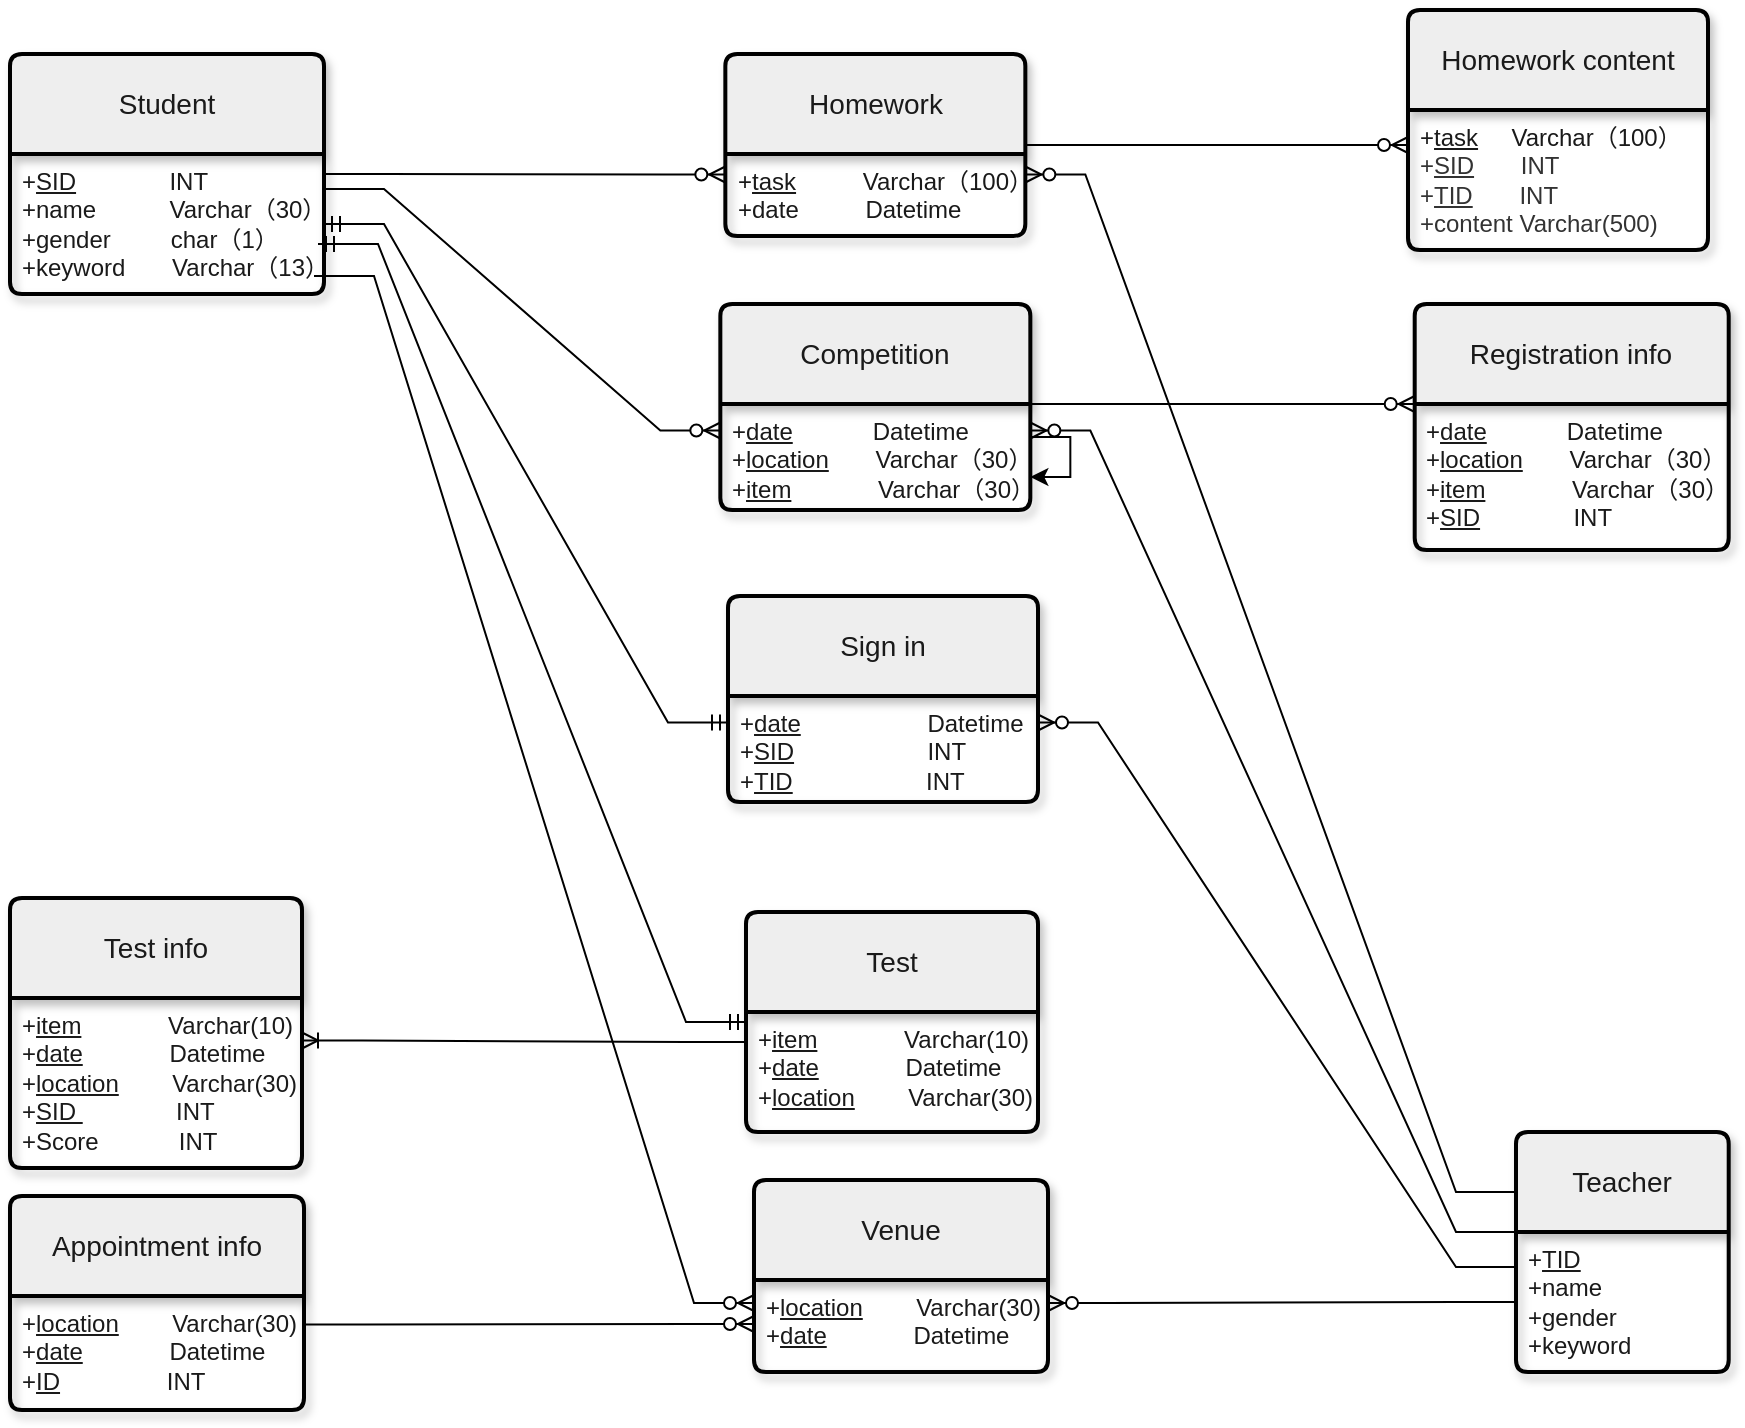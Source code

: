 <mxfile version="24.2.5" type="device">
  <diagram id="R2lEEEUBdFMjLlhIrx00" name="Page-1">
    <mxGraphModel dx="1751" dy="753" grid="0" gridSize="10" guides="1" tooltips="1" connect="1" arrows="1" fold="1" page="1" pageScale="1" pageWidth="1200" pageHeight="1920" background="#ffffff" math="0" shadow="0" extFonts="Permanent Marker^https://fonts.googleapis.com/css?family=Permanent+Marker">
      <root>
        <mxCell id="0" />
        <mxCell id="1" parent="0" />
        <mxCell id="1r-0l79jZoqq-O8AW8kQ-20" value="Teacher" style="swimlane;childLayout=stackLayout;horizontal=1;startSize=50;horizontalStack=0;rounded=1;fontSize=14;fontStyle=0;strokeWidth=2;resizeParent=0;resizeLast=1;shadow=1;align=center;arcSize=4;whiteSpace=wrap;html=1;strokeColor=#000000;fontColor=#1A1A1A;fillColor=#EEEEEE;glass=0;swimlaneFillColor=none;gradientColor=none;" parent="1" vertex="1">
          <mxGeometry x="839" y="888" width="106.35" height="120" as="geometry" />
        </mxCell>
        <mxCell id="1r-0l79jZoqq-O8AW8kQ-21" value="+&lt;u&gt;TID&lt;/u&gt;&lt;br&gt;+name&lt;br&gt;+gender&lt;div&gt;+keyword&lt;/div&gt;" style="align=left;strokeColor=none;fillColor=none;spacingLeft=4;fontSize=12;verticalAlign=top;resizable=0;rotatable=0;part=1;html=1;fontColor=#1A1A1A;" parent="1r-0l79jZoqq-O8AW8kQ-20" vertex="1">
          <mxGeometry y="50" width="106.35" height="70" as="geometry" />
        </mxCell>
        <mxCell id="1r-0l79jZoqq-O8AW8kQ-23" value="Student" style="swimlane;childLayout=stackLayout;horizontal=1;startSize=50;horizontalStack=0;rounded=1;fontSize=14;fontStyle=0;strokeWidth=2;resizeParent=0;resizeLast=1;shadow=1;align=center;arcSize=4;whiteSpace=wrap;html=1;strokeColor=#000000;fontColor=#1A1A1A;fillColor=#EEEEEE;glass=0;swimlaneFillColor=none;gradientColor=none;" parent="1" vertex="1">
          <mxGeometry x="86" y="349" width="157" height="120" as="geometry" />
        </mxCell>
        <mxCell id="1r-0l79jZoqq-O8AW8kQ-24" value="+&lt;u&gt;SID&lt;/u&gt;&amp;nbsp; &amp;nbsp; &amp;nbsp; &amp;nbsp; &amp;nbsp; &amp;nbsp; &amp;nbsp; INT&lt;br&gt;+name&amp;nbsp; &amp;nbsp; &amp;nbsp; &amp;nbsp; &amp;nbsp; &amp;nbsp;Varchar（30）&amp;nbsp;&amp;nbsp;&lt;br&gt;+gender&amp;nbsp; &amp;nbsp; &amp;nbsp; &amp;nbsp; &amp;nbsp;char（1）&lt;div&gt;+keyword&amp;nbsp; &amp;nbsp; &amp;nbsp; &amp;nbsp;Varchar（13）&lt;/div&gt;" style="align=left;strokeColor=none;fillColor=none;spacingLeft=4;fontSize=12;verticalAlign=top;resizable=0;rotatable=0;part=1;html=1;fontColor=#1A1A1A;" parent="1r-0l79jZoqq-O8AW8kQ-23" vertex="1">
          <mxGeometry y="50" width="157" height="70" as="geometry" />
        </mxCell>
        <mxCell id="1r-0l79jZoqq-O8AW8kQ-27" value="Competition" style="swimlane;childLayout=stackLayout;horizontal=1;startSize=50;horizontalStack=0;rounded=1;fontSize=14;fontStyle=0;strokeWidth=2;resizeParent=0;resizeLast=1;shadow=1;align=center;arcSize=4;whiteSpace=wrap;html=1;strokeColor=#000000;fontColor=#1A1A1A;fillColor=#EEEEEE;glass=0;swimlaneFillColor=none;gradientColor=none;" parent="1" vertex="1">
          <mxGeometry x="441.17" y="474" width="155" height="103" as="geometry" />
        </mxCell>
        <mxCell id="1r-0l79jZoqq-O8AW8kQ-28" value="+&lt;u&gt;date&lt;/u&gt;&amp;nbsp; &amp;nbsp; &amp;nbsp; &amp;nbsp; &amp;nbsp; &amp;nbsp; Datetime&lt;br&gt;+&lt;u&gt;location&lt;/u&gt;&amp;nbsp; &amp;nbsp; &amp;nbsp; &amp;nbsp;Varchar（30）&lt;div&gt;+&lt;u&gt;item&lt;/u&gt;&amp;nbsp; &amp;nbsp; &amp;nbsp; &amp;nbsp; &amp;nbsp; &amp;nbsp; &amp;nbsp;Varchar（30）&lt;/div&gt;" style="align=left;strokeColor=none;fillColor=none;spacingLeft=4;fontSize=12;verticalAlign=top;resizable=0;rotatable=0;part=1;html=1;fontColor=#1A1A1A;" parent="1r-0l79jZoqq-O8AW8kQ-27" vertex="1">
          <mxGeometry y="50" width="155" height="53" as="geometry" />
        </mxCell>
        <mxCell id="4KKPkDI-_DM8PYgB312R-1" style="edgeStyle=orthogonalEdgeStyle;rounded=0;orthogonalLoop=1;jettySize=auto;html=1;" parent="1r-0l79jZoqq-O8AW8kQ-27" source="1r-0l79jZoqq-O8AW8kQ-28" target="1r-0l79jZoqq-O8AW8kQ-28" edge="1">
          <mxGeometry relative="1" as="geometry" />
        </mxCell>
        <mxCell id="1r-0l79jZoqq-O8AW8kQ-29" value="Venue" style="swimlane;childLayout=stackLayout;horizontal=1;startSize=50;horizontalStack=0;rounded=1;fontSize=14;fontStyle=0;strokeWidth=2;resizeParent=0;resizeLast=1;shadow=1;align=center;arcSize=4;whiteSpace=wrap;html=1;strokeColor=#000000;fontColor=#1A1A1A;fillColor=#EEEEEE;glass=0;swimlaneFillColor=none;gradientColor=none;" parent="1" vertex="1">
          <mxGeometry x="458" y="912" width="147" height="96" as="geometry" />
        </mxCell>
        <mxCell id="1r-0l79jZoqq-O8AW8kQ-30" value="+&lt;u&gt;location&lt;/u&gt;&amp;nbsp; &amp;nbsp; &amp;nbsp; &amp;nbsp; Varchar(30)&lt;br&gt;+&lt;u&gt;date&lt;/u&gt;&amp;nbsp; &amp;nbsp; &amp;nbsp; &amp;nbsp; &amp;nbsp; &amp;nbsp; &amp;nbsp;Datetime" style="align=left;strokeColor=none;fillColor=none;spacingLeft=4;fontSize=12;verticalAlign=top;resizable=0;rotatable=0;part=1;html=1;fontColor=#1A1A1A;" parent="1r-0l79jZoqq-O8AW8kQ-29" vertex="1">
          <mxGeometry y="50" width="147" height="46" as="geometry" />
        </mxCell>
        <mxCell id="1r-0l79jZoqq-O8AW8kQ-31" value="Test" style="swimlane;childLayout=stackLayout;horizontal=1;startSize=50;horizontalStack=0;rounded=1;fontSize=14;fontStyle=0;strokeWidth=2;resizeParent=0;resizeLast=1;shadow=1;align=center;arcSize=4;whiteSpace=wrap;html=1;strokeColor=#000000;fontColor=#1A1A1A;fillColor=#EEEEEE;glass=0;swimlaneFillColor=none;gradientColor=none;" parent="1" vertex="1">
          <mxGeometry x="454" y="778" width="146" height="110" as="geometry" />
        </mxCell>
        <mxCell id="1r-0l79jZoqq-O8AW8kQ-32" value="+&lt;u&gt;item&lt;/u&gt;&amp;nbsp; &amp;nbsp; &amp;nbsp; &amp;nbsp; &amp;nbsp; &amp;nbsp; &amp;nbsp;Var&lt;span style=&quot;background-color: initial;&quot;&gt;char(10)&lt;/span&gt;&lt;div&gt;&lt;div&gt;+&lt;u&gt;date&lt;/u&gt;&amp;nbsp; &amp;nbsp; &amp;nbsp; &amp;nbsp; &amp;nbsp; &amp;nbsp; &amp;nbsp;Datetime&lt;/div&gt;&lt;div&gt;+&lt;u&gt;location&lt;/u&gt;&amp;nbsp; &amp;nbsp; &amp;nbsp; &amp;nbsp; Varchar(30)&lt;/div&gt;&lt;/div&gt;" style="align=left;strokeColor=none;fillColor=none;spacingLeft=4;fontSize=12;verticalAlign=top;resizable=0;rotatable=0;part=1;html=1;fontColor=#1A1A1A;" parent="1r-0l79jZoqq-O8AW8kQ-31" vertex="1">
          <mxGeometry y="50" width="146" height="60" as="geometry" />
        </mxCell>
        <mxCell id="1r-0l79jZoqq-O8AW8kQ-25" value="Homework" style="swimlane;childLayout=stackLayout;horizontal=1;startSize=50;horizontalStack=0;rounded=1;fontSize=14;fontStyle=0;strokeWidth=2;resizeParent=0;resizeLast=1;shadow=1;align=center;arcSize=4;whiteSpace=wrap;html=1;strokeColor=#000000;fontColor=#1A1A1A;fillColor=#EEEEEE;glass=0;swimlaneFillColor=none;gradientColor=none;" parent="1" vertex="1">
          <mxGeometry x="443.67" y="349" width="150" height="91" as="geometry" />
        </mxCell>
        <mxCell id="1r-0l79jZoqq-O8AW8kQ-26" value="&lt;div&gt;+&lt;u&gt;task&lt;/u&gt;&amp;nbsp; &amp;nbsp; &amp;nbsp; &amp;nbsp; &amp;nbsp; Varchar（100）&lt;br&gt;+date&amp;nbsp; &amp;nbsp; &amp;nbsp; &amp;nbsp; &amp;nbsp; Datetime&lt;/div&gt;" style="align=left;strokeColor=none;fillColor=none;spacingLeft=4;fontSize=12;verticalAlign=top;resizable=0;rotatable=0;part=1;html=1;fontColor=#1A1A1A;" parent="1r-0l79jZoqq-O8AW8kQ-25" vertex="1">
          <mxGeometry y="50" width="150" height="41" as="geometry" />
        </mxCell>
        <mxCell id="4KKPkDI-_DM8PYgB312R-2" value="" style="edgeStyle=entityRelationEdgeStyle;fontSize=12;html=1;endArrow=ERzeroToMany;endFill=1;rounded=0;exitX=1.003;exitY=0.143;exitDx=0;exitDy=0;strokeColor=#000000;exitPerimeter=0;entryX=0;entryY=0.25;entryDx=0;entryDy=0;" parent="1" source="1r-0l79jZoqq-O8AW8kQ-24" target="1r-0l79jZoqq-O8AW8kQ-26" edge="1">
          <mxGeometry width="100" height="100" relative="1" as="geometry">
            <mxPoint x="451" y="668" as="sourcePoint" />
            <mxPoint x="422" y="542" as="targetPoint" />
            <Array as="points">
              <mxPoint x="225" y="679" />
              <mxPoint x="347" y="616" />
              <mxPoint x="409" y="542" />
            </Array>
          </mxGeometry>
        </mxCell>
        <mxCell id="4KKPkDI-_DM8PYgB312R-5" value="" style="edgeStyle=entityRelationEdgeStyle;fontSize=12;html=1;endArrow=ERzeroToMany;endFill=1;rounded=0;entryX=1;entryY=0.25;entryDx=0;entryDy=0;exitX=0;exitY=0.25;exitDx=0;exitDy=0;strokeColor=#000000;" parent="1" source="1r-0l79jZoqq-O8AW8kQ-20" target="1r-0l79jZoqq-O8AW8kQ-26" edge="1">
          <mxGeometry width="100" height="100" relative="1" as="geometry">
            <mxPoint x="451" y="668" as="sourcePoint" />
            <mxPoint x="551" y="568" as="targetPoint" />
            <Array as="points">
              <mxPoint x="836" y="987" />
              <mxPoint x="749" y="715" />
              <mxPoint x="578" y="537" />
            </Array>
          </mxGeometry>
        </mxCell>
        <mxCell id="4KKPkDI-_DM8PYgB312R-19" value="Homework content" style="swimlane;childLayout=stackLayout;horizontal=1;startSize=50;horizontalStack=0;rounded=1;fontSize=14;fontStyle=0;strokeWidth=2;resizeParent=0;resizeLast=1;shadow=1;align=center;arcSize=4;whiteSpace=wrap;html=1;strokeColor=#000000;fontColor=#1A1A1A;fillColor=#EEEEEE;glass=0;swimlaneFillColor=none;gradientColor=none;" parent="1" vertex="1">
          <mxGeometry x="785.0" y="327" width="150" height="120" as="geometry" />
        </mxCell>
        <mxCell id="4KKPkDI-_DM8PYgB312R-20" value="+&lt;u&gt;task&lt;/u&gt;&amp;nbsp; &amp;nbsp; &amp;nbsp;Varchar（100）&lt;br&gt;&lt;span style=&quot;color: rgb(51, 51, 51); text-wrap: wrap;&quot;&gt;+&lt;/span&gt;&lt;u style=&quot;color: rgb(51, 51, 51); text-wrap: wrap;&quot;&gt;SID&lt;/u&gt;&lt;span style=&quot;color: rgb(51, 51, 51); text-wrap: wrap;&quot;&gt;&amp;nbsp; &amp;nbsp; &amp;nbsp; &amp;nbsp;INT&lt;/span&gt;&lt;div style=&quot;color: rgb(51, 51, 51); text-wrap: wrap;&quot;&gt;&lt;span style=&quot;background-color: initial;&quot;&gt;+&lt;/span&gt;&lt;u style=&quot;background-color: initial;&quot;&gt;TID&lt;/u&gt;&lt;span style=&quot;background-color: initial;&quot;&gt;&amp;nbsp; &amp;nbsp; &amp;nbsp; &amp;nbsp;INT&lt;/span&gt;&lt;/div&gt;&lt;div style=&quot;color: rgb(51, 51, 51); text-wrap: wrap;&quot;&gt;&lt;span style=&quot;background-color: initial;&quot;&gt;+content Varchar(500)&lt;/span&gt;&lt;/div&gt;" style="align=left;strokeColor=none;fillColor=none;spacingLeft=4;fontSize=12;verticalAlign=top;resizable=0;rotatable=0;part=1;html=1;fontColor=#1A1A1A;" parent="4KKPkDI-_DM8PYgB312R-19" vertex="1">
          <mxGeometry y="50" width="150" height="70" as="geometry" />
        </mxCell>
        <mxCell id="4KKPkDI-_DM8PYgB312R-24" value="" style="edgeStyle=entityRelationEdgeStyle;fontSize=12;html=1;endArrow=ERzeroToMany;endFill=1;rounded=0;strokeColor=#000000;entryX=0;entryY=0.25;entryDx=0;entryDy=0;exitX=1;exitY=0.5;exitDx=0;exitDy=0;" parent="1" source="1r-0l79jZoqq-O8AW8kQ-25" target="4KKPkDI-_DM8PYgB312R-20" edge="1">
          <mxGeometry width="100" height="100" relative="1" as="geometry">
            <mxPoint x="574" y="520" as="sourcePoint" />
            <mxPoint x="442" y="562" as="targetPoint" />
            <Array as="points">
              <mxPoint x="245" y="699" />
              <mxPoint x="367" y="636" />
              <mxPoint x="429" y="562" />
            </Array>
          </mxGeometry>
        </mxCell>
        <mxCell id="4KKPkDI-_DM8PYgB312R-25" value="" style="edgeStyle=entityRelationEdgeStyle;fontSize=12;html=1;endArrow=ERzeroToMany;endFill=1;rounded=0;exitX=1;exitY=0.25;exitDx=0;exitDy=0;strokeColor=#000000;entryX=0;entryY=0.25;entryDx=0;entryDy=0;" parent="1" source="1r-0l79jZoqq-O8AW8kQ-24" target="1r-0l79jZoqq-O8AW8kQ-28" edge="1">
          <mxGeometry width="100" height="100" relative="1" as="geometry">
            <mxPoint x="220" y="342" as="sourcePoint" />
            <mxPoint x="454" y="419" as="targetPoint" />
            <Array as="points">
              <mxPoint x="235" y="689" />
              <mxPoint x="357" y="626" />
              <mxPoint x="419" y="552" />
            </Array>
          </mxGeometry>
        </mxCell>
        <mxCell id="4KKPkDI-_DM8PYgB312R-26" value="Registration info" style="swimlane;childLayout=stackLayout;horizontal=1;startSize=50;horizontalStack=0;rounded=1;fontSize=14;fontStyle=0;strokeWidth=2;resizeParent=0;resizeLast=1;shadow=1;align=center;arcSize=4;whiteSpace=wrap;html=1;strokeColor=#000000;fontColor=#1A1A1A;fillColor=#EEEEEE;glass=0;swimlaneFillColor=none;gradientColor=none;" parent="1" vertex="1">
          <mxGeometry x="788.35" y="474" width="157" height="123" as="geometry" />
        </mxCell>
        <mxCell id="4KKPkDI-_DM8PYgB312R-27" value="+&lt;u&gt;date&lt;/u&gt;&amp;nbsp; &amp;nbsp; &amp;nbsp; &amp;nbsp; &amp;nbsp; &amp;nbsp; Datetime&lt;br&gt;+&lt;u&gt;location&lt;/u&gt;&amp;nbsp; &amp;nbsp; &amp;nbsp; &amp;nbsp;Varchar（30）&lt;div&gt;+&lt;u&gt;item&lt;/u&gt;&amp;nbsp; &amp;nbsp; &amp;nbsp; &amp;nbsp; &amp;nbsp; &amp;nbsp; &amp;nbsp;Varchar（30）&lt;/div&gt;&lt;div&gt;+&lt;u&gt;SID&lt;/u&gt;&amp;nbsp; &amp;nbsp; &amp;nbsp; &amp;nbsp; &amp;nbsp; &amp;nbsp; &amp;nbsp; INT&lt;/div&gt;" style="align=left;strokeColor=none;fillColor=none;spacingLeft=4;fontSize=12;verticalAlign=top;resizable=0;rotatable=0;part=1;html=1;fontColor=#1A1A1A;" parent="4KKPkDI-_DM8PYgB312R-26" vertex="1">
          <mxGeometry y="50" width="157" height="73" as="geometry" />
        </mxCell>
        <mxCell id="4KKPkDI-_DM8PYgB312R-30" value="" style="edgeStyle=entityRelationEdgeStyle;fontSize=12;html=1;endArrow=ERzeroToMany;endFill=1;rounded=0;exitX=1;exitY=0;exitDx=0;exitDy=0;strokeColor=#000000;entryX=0;entryY=0;entryDx=0;entryDy=0;" parent="1" source="1r-0l79jZoqq-O8AW8kQ-28" target="4KKPkDI-_DM8PYgB312R-27" edge="1">
          <mxGeometry width="100" height="100" relative="1" as="geometry">
            <mxPoint x="220" y="350" as="sourcePoint" />
            <mxPoint x="454" y="592" as="targetPoint" />
            <Array as="points">
              <mxPoint x="245" y="699" />
              <mxPoint x="367" y="636" />
              <mxPoint x="429" y="562" />
            </Array>
          </mxGeometry>
        </mxCell>
        <mxCell id="4KKPkDI-_DM8PYgB312R-31" value="" style="edgeStyle=entityRelationEdgeStyle;fontSize=12;html=1;endArrow=ERzeroToMany;endFill=1;rounded=0;exitX=0;exitY=0;exitDx=0;exitDy=0;strokeColor=#000000;entryX=1;entryY=0.25;entryDx=0;entryDy=0;" parent="1" source="1r-0l79jZoqq-O8AW8kQ-21" target="1r-0l79jZoqq-O8AW8kQ-28" edge="1">
          <mxGeometry width="100" height="100" relative="1" as="geometry">
            <mxPoint x="220" y="350" as="sourcePoint" />
            <mxPoint x="454" y="592" as="targetPoint" />
            <Array as="points">
              <mxPoint x="245" y="699" />
              <mxPoint x="367" y="636" />
              <mxPoint x="429" y="562" />
            </Array>
          </mxGeometry>
        </mxCell>
        <mxCell id="4KKPkDI-_DM8PYgB312R-32" value="" style="edgeStyle=entityRelationEdgeStyle;fontSize=12;html=1;endArrow=ERmandOne;startArrow=ERmandOne;rounded=0;entryX=0;entryY=0.5;entryDx=0;entryDy=0;strokeColor=#000000;" parent="1" target="1r-0l79jZoqq-O8AW8kQ-31" edge="1">
          <mxGeometry width="100" height="100" relative="1" as="geometry">
            <mxPoint x="240" y="444" as="sourcePoint" />
            <mxPoint x="568" y="516" as="targetPoint" />
          </mxGeometry>
        </mxCell>
        <mxCell id="4KKPkDI-_DM8PYgB312R-33" value="" style="edgeStyle=entityRelationEdgeStyle;fontSize=12;html=1;endArrow=ERzeroToMany;endFill=1;rounded=0;strokeColor=#000000;entryX=0;entryY=0.25;entryDx=0;entryDy=0;" parent="1" target="1r-0l79jZoqq-O8AW8kQ-30" edge="1">
          <mxGeometry width="100" height="100" relative="1" as="geometry">
            <mxPoint x="238" y="460" as="sourcePoint" />
            <mxPoint x="454" y="592" as="targetPoint" />
            <Array as="points">
              <mxPoint x="245" y="699" />
              <mxPoint x="367" y="636" />
              <mxPoint x="429" y="562" />
            </Array>
          </mxGeometry>
        </mxCell>
        <mxCell id="4KKPkDI-_DM8PYgB312R-34" value="" style="edgeStyle=entityRelationEdgeStyle;fontSize=12;html=1;endArrow=ERzeroToMany;endFill=1;rounded=0;exitX=0;exitY=0.5;exitDx=0;exitDy=0;strokeColor=#000000;entryX=1;entryY=0.25;entryDx=0;entryDy=0;" parent="1" source="1r-0l79jZoqq-O8AW8kQ-21" target="1r-0l79jZoqq-O8AW8kQ-30" edge="1">
          <mxGeometry width="100" height="100" relative="1" as="geometry">
            <mxPoint x="230" y="360" as="sourcePoint" />
            <mxPoint x="464" y="602" as="targetPoint" />
            <Array as="points">
              <mxPoint x="255" y="709" />
              <mxPoint x="377" y="646" />
              <mxPoint x="439" y="572" />
            </Array>
          </mxGeometry>
        </mxCell>
        <mxCell id="4KKPkDI-_DM8PYgB312R-35" value="Test info" style="swimlane;childLayout=stackLayout;horizontal=1;startSize=50;horizontalStack=0;rounded=1;fontSize=14;fontStyle=0;strokeWidth=2;resizeParent=0;resizeLast=1;shadow=1;align=center;arcSize=4;whiteSpace=wrap;html=1;strokeColor=#000000;fontColor=#1A1A1A;fillColor=#EEEEEE;glass=0;swimlaneFillColor=none;gradientColor=none;" parent="1" vertex="1">
          <mxGeometry x="86" y="771" width="146" height="135" as="geometry" />
        </mxCell>
        <mxCell id="4KKPkDI-_DM8PYgB312R-36" value="+&lt;u&gt;item&lt;/u&gt;&amp;nbsp; &amp;nbsp; &amp;nbsp; &amp;nbsp; &amp;nbsp; &amp;nbsp; &amp;nbsp;Var&lt;span style=&quot;background-color: initial;&quot;&gt;char(10)&lt;/span&gt;&lt;div&gt;&lt;div&gt;+&lt;u&gt;date&lt;/u&gt;&amp;nbsp; &amp;nbsp; &amp;nbsp; &amp;nbsp; &amp;nbsp; &amp;nbsp; &amp;nbsp;Datetime&lt;/div&gt;&lt;div&gt;+&lt;u&gt;location&lt;/u&gt;&amp;nbsp; &amp;nbsp; &amp;nbsp; &amp;nbsp; Varchar(30)&lt;/div&gt;&lt;/div&gt;&lt;div&gt;+&lt;u&gt;SID&amp;nbsp;&lt;/u&gt; &amp;nbsp; &amp;nbsp; &amp;nbsp; &amp;nbsp; &amp;nbsp; &amp;nbsp; &amp;nbsp;INT&lt;/div&gt;&lt;div&gt;+Score&amp;nbsp; &amp;nbsp; &amp;nbsp; &amp;nbsp; &amp;nbsp; &amp;nbsp; INT&lt;/div&gt;" style="align=left;strokeColor=none;fillColor=none;spacingLeft=4;fontSize=12;verticalAlign=top;resizable=0;rotatable=0;part=1;html=1;fontColor=#1A1A1A;" parent="4KKPkDI-_DM8PYgB312R-35" vertex="1">
          <mxGeometry y="50" width="146" height="85" as="geometry" />
        </mxCell>
        <mxCell id="4KKPkDI-_DM8PYgB312R-38" value="Appointment info" style="swimlane;childLayout=stackLayout;horizontal=1;startSize=50;horizontalStack=0;rounded=1;fontSize=14;fontStyle=0;strokeWidth=2;resizeParent=0;resizeLast=1;shadow=1;align=center;arcSize=4;whiteSpace=wrap;html=1;strokeColor=#000000;fontColor=#1A1A1A;fillColor=#EEEEEE;glass=0;swimlaneFillColor=none;gradientColor=none;" parent="1" vertex="1">
          <mxGeometry x="86" y="920" width="147" height="107" as="geometry" />
        </mxCell>
        <mxCell id="4KKPkDI-_DM8PYgB312R-39" value="+&lt;u&gt;location&lt;/u&gt;&amp;nbsp; &amp;nbsp; &amp;nbsp; &amp;nbsp; Varchar(30)&lt;br&gt;+&lt;u&gt;date&lt;/u&gt;&amp;nbsp; &amp;nbsp; &amp;nbsp; &amp;nbsp; &amp;nbsp; &amp;nbsp; &amp;nbsp;Datetime&lt;div&gt;+&lt;u&gt;ID&lt;/u&gt;&amp;nbsp; &amp;nbsp; &amp;nbsp; &amp;nbsp; &amp;nbsp; &amp;nbsp; &amp;nbsp; &amp;nbsp; INT&lt;/div&gt;" style="align=left;strokeColor=none;fillColor=none;spacingLeft=4;fontSize=12;verticalAlign=top;resizable=0;rotatable=0;part=1;html=1;fontColor=#1A1A1A;" parent="4KKPkDI-_DM8PYgB312R-38" vertex="1">
          <mxGeometry y="50" width="147" height="57" as="geometry" />
        </mxCell>
        <mxCell id="4KKPkDI-_DM8PYgB312R-40" value="" style="edgeStyle=entityRelationEdgeStyle;fontSize=12;html=1;endArrow=ERzeroToMany;endFill=1;rounded=0;entryX=0;entryY=0.75;entryDx=0;entryDy=0;exitX=1;exitY=0.25;exitDx=0;exitDy=0;strokeColor=#000000;" parent="1" source="4KKPkDI-_DM8PYgB312R-39" target="1r-0l79jZoqq-O8AW8kQ-29" edge="1">
          <mxGeometry width="100" height="100" relative="1" as="geometry">
            <mxPoint x="457" y="846" as="sourcePoint" />
            <mxPoint x="557" y="746" as="targetPoint" />
            <Array as="points">
              <mxPoint x="450" y="994" />
            </Array>
          </mxGeometry>
        </mxCell>
        <mxCell id="4KKPkDI-_DM8PYgB312R-42" value="" style="edgeStyle=entityRelationEdgeStyle;fontSize=12;html=1;endArrow=ERoneToMany;rounded=0;entryX=1;entryY=0.25;entryDx=0;entryDy=0;exitX=0;exitY=0.25;exitDx=0;exitDy=0;strokeColor=#000000;" parent="1" source="1r-0l79jZoqq-O8AW8kQ-32" target="4KKPkDI-_DM8PYgB312R-36" edge="1">
          <mxGeometry width="100" height="100" relative="1" as="geometry">
            <mxPoint x="615" y="756" as="sourcePoint" />
            <mxPoint x="104" y="758" as="targetPoint" />
          </mxGeometry>
        </mxCell>
        <mxCell id="4KKPkDI-_DM8PYgB312R-44" value="Sign in" style="swimlane;childLayout=stackLayout;horizontal=1;startSize=50;horizontalStack=0;rounded=1;fontSize=14;fontStyle=0;strokeWidth=2;resizeParent=0;resizeLast=1;shadow=1;align=center;arcSize=4;whiteSpace=wrap;html=1;strokeColor=#000000;fontColor=#1A1A1A;fillColor=#EEEEEE;glass=0;swimlaneFillColor=none;gradientColor=none;" parent="1" vertex="1">
          <mxGeometry x="445" y="620" width="155" height="103" as="geometry" />
        </mxCell>
        <mxCell id="4KKPkDI-_DM8PYgB312R-45" value="+&lt;u&gt;date&lt;/u&gt;&amp;nbsp; &amp;nbsp; &amp;nbsp; &amp;nbsp; &amp;nbsp; &amp;nbsp; &amp;nbsp; &amp;nbsp; &amp;nbsp; &amp;nbsp;Datetime&lt;div&gt;+&lt;u&gt;SID&lt;/u&gt;&amp;nbsp; &amp;nbsp; &amp;nbsp; &amp;nbsp; &amp;nbsp; &amp;nbsp; &amp;nbsp; &amp;nbsp; &amp;nbsp; &amp;nbsp; INT&lt;/div&gt;&lt;div&gt;+&lt;u&gt;TID&lt;/u&gt;&amp;nbsp; &amp;nbsp; &amp;nbsp; &amp;nbsp; &amp;nbsp; &amp;nbsp; &amp;nbsp; &amp;nbsp; &amp;nbsp; &amp;nbsp; INT&lt;/div&gt;" style="align=left;strokeColor=none;fillColor=none;spacingLeft=4;fontSize=12;verticalAlign=top;resizable=0;rotatable=0;part=1;html=1;fontColor=#1A1A1A;" parent="4KKPkDI-_DM8PYgB312R-44" vertex="1">
          <mxGeometry y="50" width="155" height="53" as="geometry" />
        </mxCell>
        <mxCell id="4KKPkDI-_DM8PYgB312R-47" value="" style="edgeStyle=entityRelationEdgeStyle;fontSize=12;html=1;endArrow=ERmandOne;startArrow=ERmandOne;rounded=0;entryX=0;entryY=0.25;entryDx=0;entryDy=0;exitX=1;exitY=0.5;exitDx=0;exitDy=0;strokeColor=#000000;" parent="1" source="1r-0l79jZoqq-O8AW8kQ-24" target="4KKPkDI-_DM8PYgB312R-45" edge="1">
          <mxGeometry width="100" height="100" relative="1" as="geometry">
            <mxPoint x="459" y="746" as="sourcePoint" />
            <mxPoint x="559" y="646" as="targetPoint" />
          </mxGeometry>
        </mxCell>
        <mxCell id="4KKPkDI-_DM8PYgB312R-48" value="" style="edgeStyle=entityRelationEdgeStyle;fontSize=12;html=1;endArrow=ERzeroToMany;endFill=1;rounded=0;exitX=0;exitY=0.25;exitDx=0;exitDy=0;entryX=1;entryY=0.25;entryDx=0;entryDy=0;strokeColor=#000000;" parent="1" source="1r-0l79jZoqq-O8AW8kQ-21" target="4KKPkDI-_DM8PYgB312R-45" edge="1">
          <mxGeometry width="100" height="100" relative="1" as="geometry">
            <mxPoint x="459" y="746" as="sourcePoint" />
            <mxPoint x="559" y="646" as="targetPoint" />
          </mxGeometry>
        </mxCell>
      </root>
    </mxGraphModel>
  </diagram>
</mxfile>
